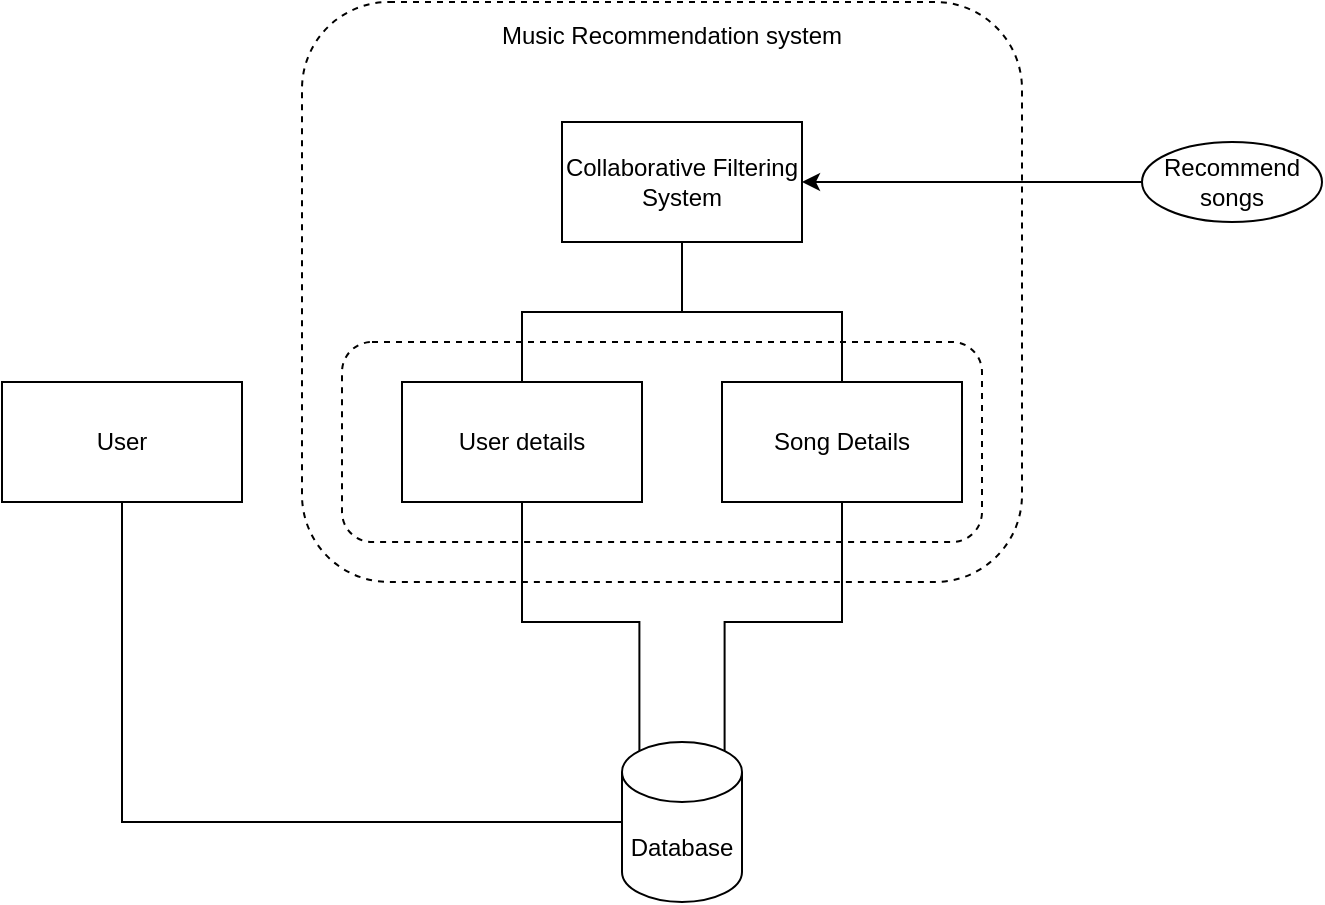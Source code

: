 <mxfile version="16.4.6" type="github">
  <diagram id="h17sIJNZOyWAJB-0u78N" name="Page-1">
    <mxGraphModel dx="920" dy="852" grid="1" gridSize="10" guides="1" tooltips="1" connect="1" arrows="1" fold="1" page="1" pageScale="1" pageWidth="850" pageHeight="1100" math="0" shadow="0">
      <root>
        <mxCell id="0" />
        <mxCell id="1" parent="0" />
        <mxCell id="x4BZJ7AacXYZLT2NtnRH-8" value="" style="rounded=1;whiteSpace=wrap;html=1;dashed=1;" vertex="1" parent="1">
          <mxGeometry x="310" y="70" width="360" height="290" as="geometry" />
        </mxCell>
        <mxCell id="x4BZJ7AacXYZLT2NtnRH-9" value="" style="rounded=1;whiteSpace=wrap;html=1;dashed=1;" vertex="1" parent="1">
          <mxGeometry x="330" y="240" width="320" height="100" as="geometry" />
        </mxCell>
        <mxCell id="x4BZJ7AacXYZLT2NtnRH-12" style="edgeStyle=orthogonalEdgeStyle;rounded=0;orthogonalLoop=1;jettySize=auto;html=1;entryX=0;entryY=0.5;entryDx=0;entryDy=0;entryPerimeter=0;strokeColor=default;endArrow=none;endFill=0;" edge="1" parent="1" source="x4BZJ7AacXYZLT2NtnRH-2" target="x4BZJ7AacXYZLT2NtnRH-5">
          <mxGeometry relative="1" as="geometry">
            <Array as="points">
              <mxPoint x="220" y="480" />
            </Array>
          </mxGeometry>
        </mxCell>
        <mxCell id="x4BZJ7AacXYZLT2NtnRH-2" value="User" style="rounded=0;whiteSpace=wrap;html=1;" vertex="1" parent="1">
          <mxGeometry x="160" y="260" width="120" height="60" as="geometry" />
        </mxCell>
        <mxCell id="x4BZJ7AacXYZLT2NtnRH-13" style="edgeStyle=orthogonalEdgeStyle;rounded=0;orthogonalLoop=1;jettySize=auto;html=1;entryX=0.145;entryY=0;entryDx=0;entryDy=4.35;entryPerimeter=0;endArrow=none;endFill=0;strokeColor=default;" edge="1" parent="1" source="x4BZJ7AacXYZLT2NtnRH-3" target="x4BZJ7AacXYZLT2NtnRH-5">
          <mxGeometry relative="1" as="geometry" />
        </mxCell>
        <mxCell id="x4BZJ7AacXYZLT2NtnRH-3" value="User details" style="rounded=0;whiteSpace=wrap;html=1;" vertex="1" parent="1">
          <mxGeometry x="360" y="260" width="120" height="60" as="geometry" />
        </mxCell>
        <mxCell id="x4BZJ7AacXYZLT2NtnRH-14" style="edgeStyle=orthogonalEdgeStyle;rounded=0;orthogonalLoop=1;jettySize=auto;html=1;entryX=0.855;entryY=0;entryDx=0;entryDy=4.35;entryPerimeter=0;endArrow=none;endFill=0;strokeColor=default;" edge="1" parent="1" source="x4BZJ7AacXYZLT2NtnRH-4" target="x4BZJ7AacXYZLT2NtnRH-5">
          <mxGeometry relative="1" as="geometry" />
        </mxCell>
        <mxCell id="x4BZJ7AacXYZLT2NtnRH-4" value="Song Details" style="rounded=0;whiteSpace=wrap;html=1;" vertex="1" parent="1">
          <mxGeometry x="520" y="260" width="120" height="60" as="geometry" />
        </mxCell>
        <mxCell id="x4BZJ7AacXYZLT2NtnRH-5" value="Database" style="shape=cylinder3;whiteSpace=wrap;html=1;boundedLbl=1;backgroundOutline=1;size=15;" vertex="1" parent="1">
          <mxGeometry x="470" y="440" width="60" height="80" as="geometry" />
        </mxCell>
        <mxCell id="x4BZJ7AacXYZLT2NtnRH-15" style="edgeStyle=orthogonalEdgeStyle;rounded=0;orthogonalLoop=1;jettySize=auto;html=1;entryX=0.5;entryY=0;entryDx=0;entryDy=0;endArrow=none;endFill=0;strokeColor=default;" edge="1" parent="1" source="x4BZJ7AacXYZLT2NtnRH-7" target="x4BZJ7AacXYZLT2NtnRH-3">
          <mxGeometry relative="1" as="geometry" />
        </mxCell>
        <mxCell id="x4BZJ7AacXYZLT2NtnRH-16" style="edgeStyle=orthogonalEdgeStyle;rounded=0;orthogonalLoop=1;jettySize=auto;html=1;entryX=0.5;entryY=0;entryDx=0;entryDy=0;endArrow=none;endFill=0;strokeColor=default;" edge="1" parent="1" source="x4BZJ7AacXYZLT2NtnRH-7" target="x4BZJ7AacXYZLT2NtnRH-4">
          <mxGeometry relative="1" as="geometry" />
        </mxCell>
        <mxCell id="x4BZJ7AacXYZLT2NtnRH-7" value="Collaborative Filtering System" style="rounded=0;whiteSpace=wrap;html=1;" vertex="1" parent="1">
          <mxGeometry x="440" y="130" width="120" height="60" as="geometry" />
        </mxCell>
        <mxCell id="x4BZJ7AacXYZLT2NtnRH-11" style="edgeStyle=orthogonalEdgeStyle;rounded=0;orthogonalLoop=1;jettySize=auto;html=1;" edge="1" parent="1" source="x4BZJ7AacXYZLT2NtnRH-10" target="x4BZJ7AacXYZLT2NtnRH-7">
          <mxGeometry relative="1" as="geometry" />
        </mxCell>
        <mxCell id="x4BZJ7AacXYZLT2NtnRH-10" value="Recommend songs" style="ellipse;whiteSpace=wrap;html=1;" vertex="1" parent="1">
          <mxGeometry x="730" y="140" width="90" height="40" as="geometry" />
        </mxCell>
        <mxCell id="x4BZJ7AacXYZLT2NtnRH-17" value="Music Recommendation system" style="text;html=1;strokeColor=none;fillColor=none;spacing=5;spacingTop=-20;whiteSpace=wrap;overflow=hidden;rounded=0;" vertex="1" parent="1">
          <mxGeometry x="405" y="90" width="190" height="10" as="geometry" />
        </mxCell>
      </root>
    </mxGraphModel>
  </diagram>
</mxfile>
